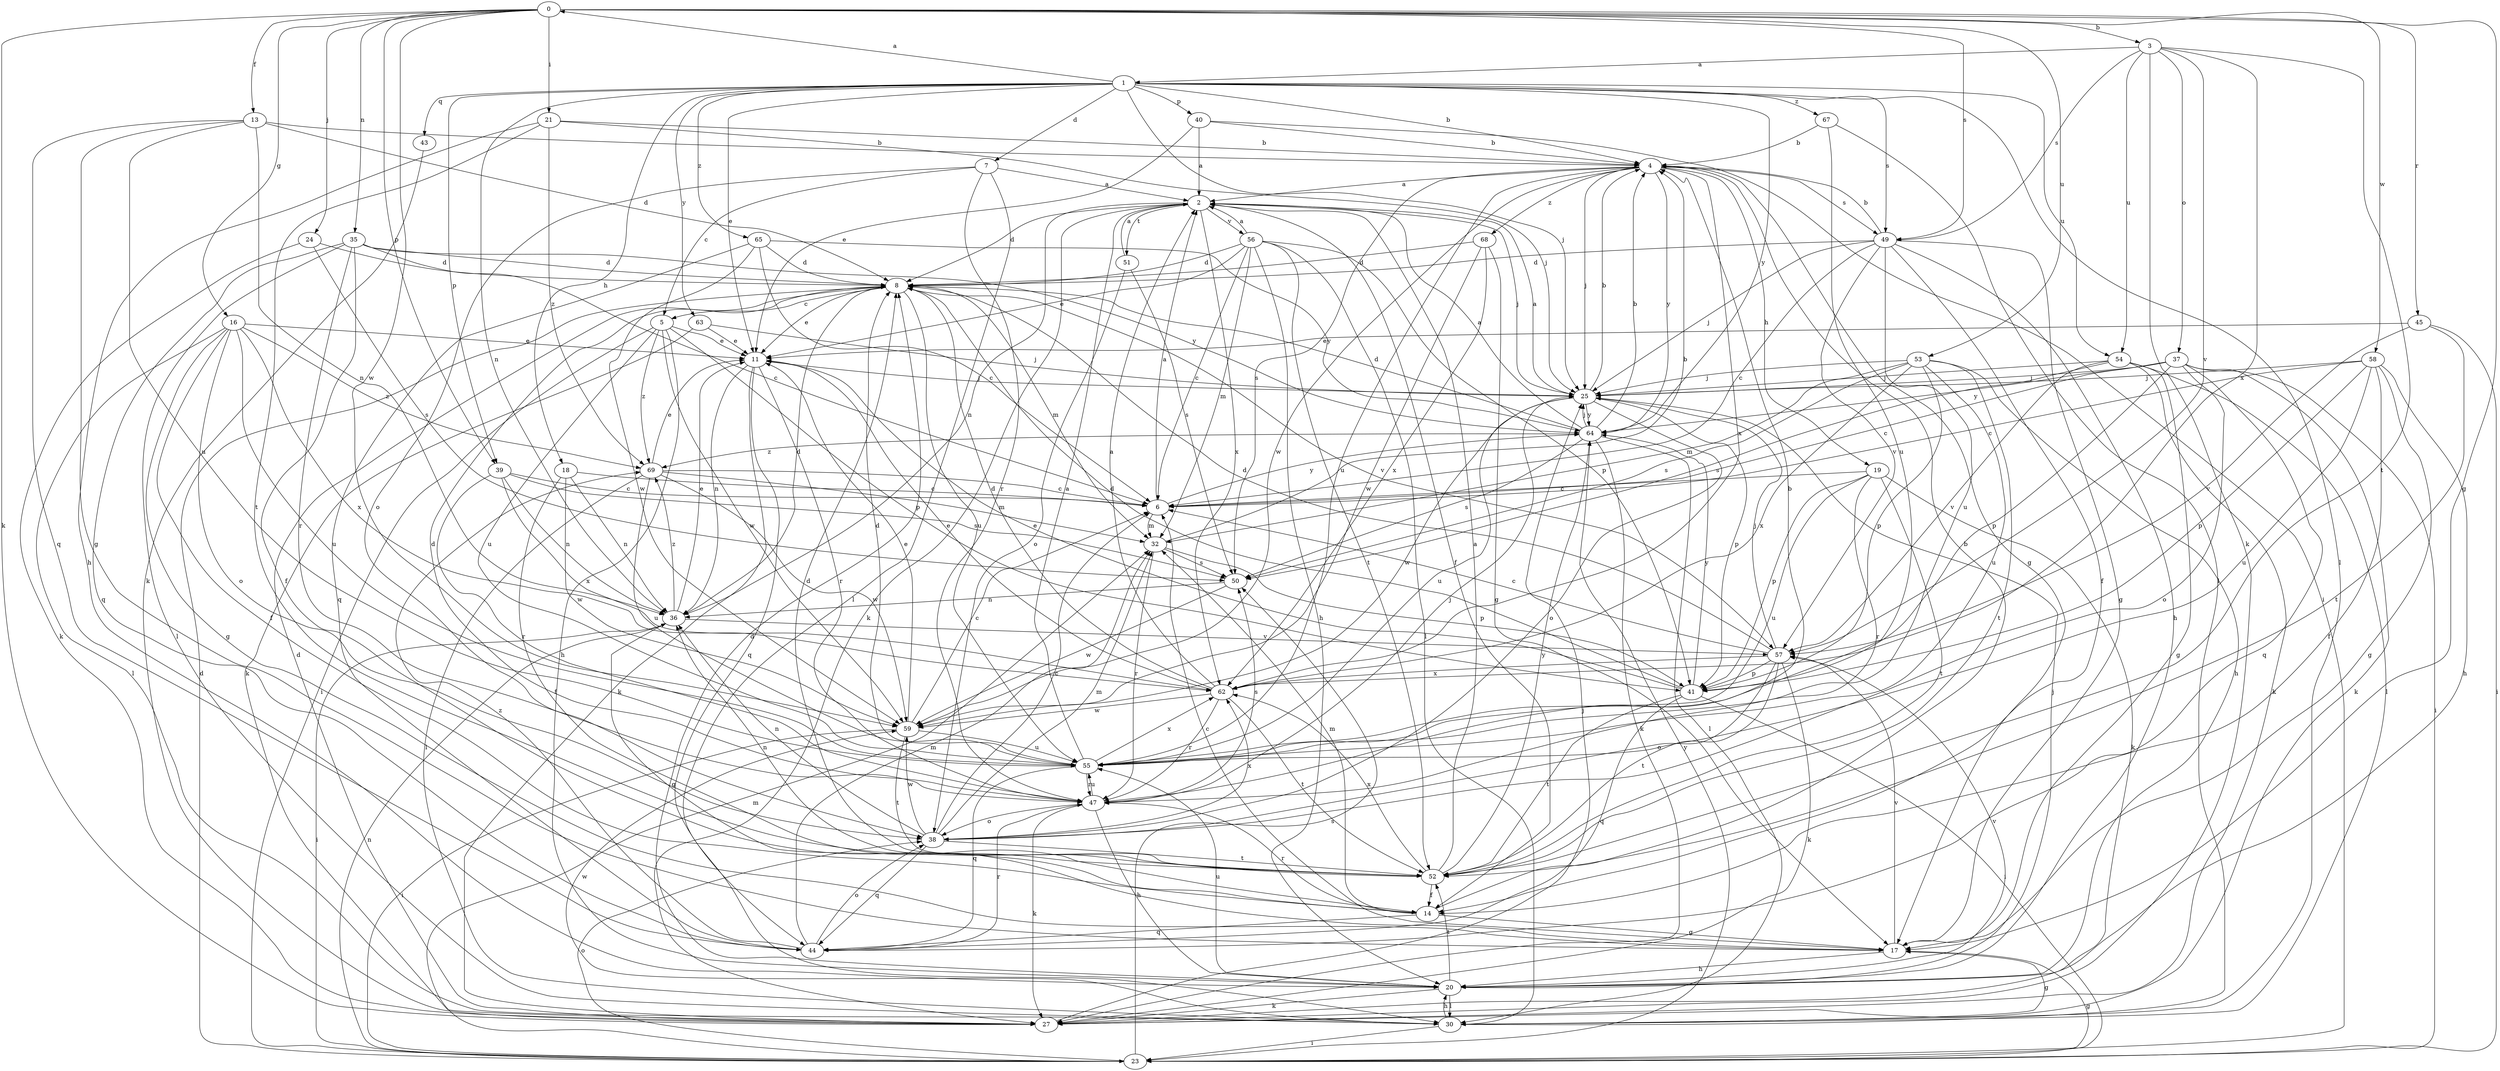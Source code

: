 strict digraph  {
0;
1;
2;
3;
4;
5;
6;
7;
8;
11;
13;
14;
16;
17;
18;
19;
20;
21;
23;
24;
25;
27;
30;
32;
35;
36;
37;
38;
39;
40;
41;
43;
44;
45;
47;
49;
50;
51;
52;
53;
54;
55;
56;
57;
58;
59;
62;
63;
64;
65;
67;
68;
69;
0 -> 3  [label=b];
0 -> 13  [label=f];
0 -> 16  [label=g];
0 -> 17  [label=g];
0 -> 21  [label=i];
0 -> 24  [label=j];
0 -> 27  [label=k];
0 -> 35  [label=n];
0 -> 39  [label=p];
0 -> 45  [label=r];
0 -> 49  [label=s];
0 -> 53  [label=u];
0 -> 58  [label=w];
0 -> 59  [label=w];
1 -> 0  [label=a];
1 -> 4  [label=b];
1 -> 7  [label=d];
1 -> 11  [label=e];
1 -> 18  [label=h];
1 -> 25  [label=j];
1 -> 30  [label=l];
1 -> 36  [label=n];
1 -> 39  [label=p];
1 -> 40  [label=p];
1 -> 43  [label=q];
1 -> 49  [label=s];
1 -> 54  [label=u];
1 -> 63  [label=y];
1 -> 64  [label=y];
1 -> 65  [label=z];
1 -> 67  [label=z];
2 -> 8  [label=d];
2 -> 14  [label=f];
2 -> 25  [label=j];
2 -> 27  [label=k];
2 -> 36  [label=n];
2 -> 51  [label=t];
2 -> 56  [label=v];
2 -> 62  [label=x];
3 -> 1  [label=a];
3 -> 27  [label=k];
3 -> 37  [label=o];
3 -> 49  [label=s];
3 -> 52  [label=t];
3 -> 54  [label=u];
3 -> 57  [label=v];
3 -> 62  [label=x];
4 -> 2  [label=a];
4 -> 17  [label=g];
4 -> 19  [label=h];
4 -> 25  [label=j];
4 -> 49  [label=s];
4 -> 50  [label=s];
4 -> 55  [label=u];
4 -> 59  [label=w];
4 -> 62  [label=x];
4 -> 64  [label=y];
4 -> 68  [label=z];
5 -> 11  [label=e];
5 -> 20  [label=h];
5 -> 23  [label=i];
5 -> 41  [label=p];
5 -> 55  [label=u];
5 -> 59  [label=w];
5 -> 69  [label=z];
6 -> 2  [label=a];
6 -> 32  [label=m];
6 -> 64  [label=y];
7 -> 2  [label=a];
7 -> 5  [label=c];
7 -> 30  [label=l];
7 -> 38  [label=o];
7 -> 47  [label=r];
8 -> 5  [label=c];
8 -> 11  [label=e];
8 -> 32  [label=m];
8 -> 55  [label=u];
8 -> 57  [label=v];
11 -> 25  [label=j];
11 -> 27  [label=k];
11 -> 36  [label=n];
11 -> 44  [label=q];
11 -> 47  [label=r];
13 -> 4  [label=b];
13 -> 8  [label=d];
13 -> 17  [label=g];
13 -> 36  [label=n];
13 -> 44  [label=q];
13 -> 55  [label=u];
14 -> 4  [label=b];
14 -> 17  [label=g];
14 -> 32  [label=m];
14 -> 44  [label=q];
14 -> 47  [label=r];
16 -> 11  [label=e];
16 -> 14  [label=f];
16 -> 17  [label=g];
16 -> 30  [label=l];
16 -> 38  [label=o];
16 -> 55  [label=u];
16 -> 62  [label=x];
16 -> 69  [label=z];
17 -> 6  [label=c];
17 -> 20  [label=h];
17 -> 57  [label=v];
18 -> 6  [label=c];
18 -> 14  [label=f];
18 -> 36  [label=n];
18 -> 59  [label=w];
19 -> 6  [label=c];
19 -> 27  [label=k];
19 -> 41  [label=p];
19 -> 47  [label=r];
19 -> 52  [label=t];
19 -> 55  [label=u];
20 -> 8  [label=d];
20 -> 25  [label=j];
20 -> 27  [label=k];
20 -> 30  [label=l];
20 -> 52  [label=t];
20 -> 55  [label=u];
20 -> 57  [label=v];
21 -> 4  [label=b];
21 -> 20  [label=h];
21 -> 25  [label=j];
21 -> 52  [label=t];
21 -> 69  [label=z];
23 -> 8  [label=d];
23 -> 17  [label=g];
23 -> 32  [label=m];
23 -> 36  [label=n];
23 -> 38  [label=o];
23 -> 50  [label=s];
23 -> 64  [label=y];
24 -> 8  [label=d];
24 -> 27  [label=k];
24 -> 50  [label=s];
25 -> 2  [label=a];
25 -> 4  [label=b];
25 -> 38  [label=o];
25 -> 41  [label=p];
25 -> 55  [label=u];
25 -> 59  [label=w];
25 -> 64  [label=y];
27 -> 8  [label=d];
27 -> 25  [label=j];
30 -> 17  [label=g];
30 -> 20  [label=h];
30 -> 23  [label=i];
30 -> 59  [label=w];
32 -> 4  [label=b];
32 -> 41  [label=p];
32 -> 47  [label=r];
32 -> 50  [label=s];
35 -> 6  [label=c];
35 -> 8  [label=d];
35 -> 14  [label=f];
35 -> 30  [label=l];
35 -> 44  [label=q];
35 -> 47  [label=r];
35 -> 64  [label=y];
36 -> 8  [label=d];
36 -> 11  [label=e];
36 -> 17  [label=g];
36 -> 23  [label=i];
36 -> 57  [label=v];
36 -> 69  [label=z];
37 -> 6  [label=c];
37 -> 23  [label=i];
37 -> 25  [label=j];
37 -> 27  [label=k];
37 -> 38  [label=o];
37 -> 41  [label=p];
37 -> 44  [label=q];
37 -> 64  [label=y];
38 -> 6  [label=c];
38 -> 32  [label=m];
38 -> 36  [label=n];
38 -> 44  [label=q];
38 -> 52  [label=t];
38 -> 59  [label=w];
38 -> 62  [label=x];
39 -> 6  [label=c];
39 -> 36  [label=n];
39 -> 47  [label=r];
39 -> 50  [label=s];
39 -> 62  [label=x];
40 -> 2  [label=a];
40 -> 4  [label=b];
40 -> 11  [label=e];
40 -> 23  [label=i];
41 -> 8  [label=d];
41 -> 11  [label=e];
41 -> 23  [label=i];
41 -> 44  [label=q];
41 -> 52  [label=t];
41 -> 64  [label=y];
43 -> 27  [label=k];
44 -> 32  [label=m];
44 -> 38  [label=o];
44 -> 47  [label=r];
44 -> 69  [label=z];
45 -> 11  [label=e];
45 -> 23  [label=i];
45 -> 52  [label=t];
45 -> 57  [label=v];
47 -> 4  [label=b];
47 -> 8  [label=d];
47 -> 20  [label=h];
47 -> 25  [label=j];
47 -> 27  [label=k];
47 -> 38  [label=o];
47 -> 50  [label=s];
47 -> 55  [label=u];
49 -> 4  [label=b];
49 -> 6  [label=c];
49 -> 8  [label=d];
49 -> 14  [label=f];
49 -> 17  [label=g];
49 -> 20  [label=h];
49 -> 25  [label=j];
49 -> 55  [label=u];
49 -> 57  [label=v];
50 -> 36  [label=n];
50 -> 59  [label=w];
51 -> 2  [label=a];
51 -> 38  [label=o];
51 -> 50  [label=s];
52 -> 2  [label=a];
52 -> 8  [label=d];
52 -> 14  [label=f];
52 -> 36  [label=n];
52 -> 62  [label=x];
52 -> 64  [label=y];
53 -> 20  [label=h];
53 -> 25  [label=j];
53 -> 32  [label=m];
53 -> 41  [label=p];
53 -> 50  [label=s];
53 -> 52  [label=t];
53 -> 55  [label=u];
53 -> 62  [label=x];
54 -> 17  [label=g];
54 -> 25  [label=j];
54 -> 27  [label=k];
54 -> 30  [label=l];
54 -> 50  [label=s];
54 -> 57  [label=v];
55 -> 2  [label=a];
55 -> 8  [label=d];
55 -> 44  [label=q];
55 -> 47  [label=r];
55 -> 62  [label=x];
56 -> 2  [label=a];
56 -> 6  [label=c];
56 -> 8  [label=d];
56 -> 11  [label=e];
56 -> 20  [label=h];
56 -> 30  [label=l];
56 -> 32  [label=m];
56 -> 41  [label=p];
56 -> 52  [label=t];
57 -> 6  [label=c];
57 -> 8  [label=d];
57 -> 25  [label=j];
57 -> 27  [label=k];
57 -> 38  [label=o];
57 -> 41  [label=p];
57 -> 52  [label=t];
57 -> 62  [label=x];
58 -> 6  [label=c];
58 -> 14  [label=f];
58 -> 17  [label=g];
58 -> 20  [label=h];
58 -> 25  [label=j];
58 -> 41  [label=p];
58 -> 55  [label=u];
59 -> 6  [label=c];
59 -> 11  [label=e];
59 -> 23  [label=i];
59 -> 52  [label=t];
59 -> 55  [label=u];
62 -> 2  [label=a];
62 -> 8  [label=d];
62 -> 11  [label=e];
62 -> 47  [label=r];
62 -> 52  [label=t];
62 -> 59  [label=w];
63 -> 11  [label=e];
63 -> 25  [label=j];
63 -> 27  [label=k];
64 -> 2  [label=a];
64 -> 4  [label=b];
64 -> 8  [label=d];
64 -> 25  [label=j];
64 -> 27  [label=k];
64 -> 30  [label=l];
64 -> 50  [label=s];
64 -> 69  [label=z];
65 -> 6  [label=c];
65 -> 8  [label=d];
65 -> 44  [label=q];
65 -> 59  [label=w];
65 -> 64  [label=y];
67 -> 4  [label=b];
67 -> 30  [label=l];
67 -> 55  [label=u];
68 -> 8  [label=d];
68 -> 17  [label=g];
68 -> 59  [label=w];
68 -> 62  [label=x];
69 -> 6  [label=c];
69 -> 11  [label=e];
69 -> 30  [label=l];
69 -> 32  [label=m];
69 -> 55  [label=u];
69 -> 59  [label=w];
}
